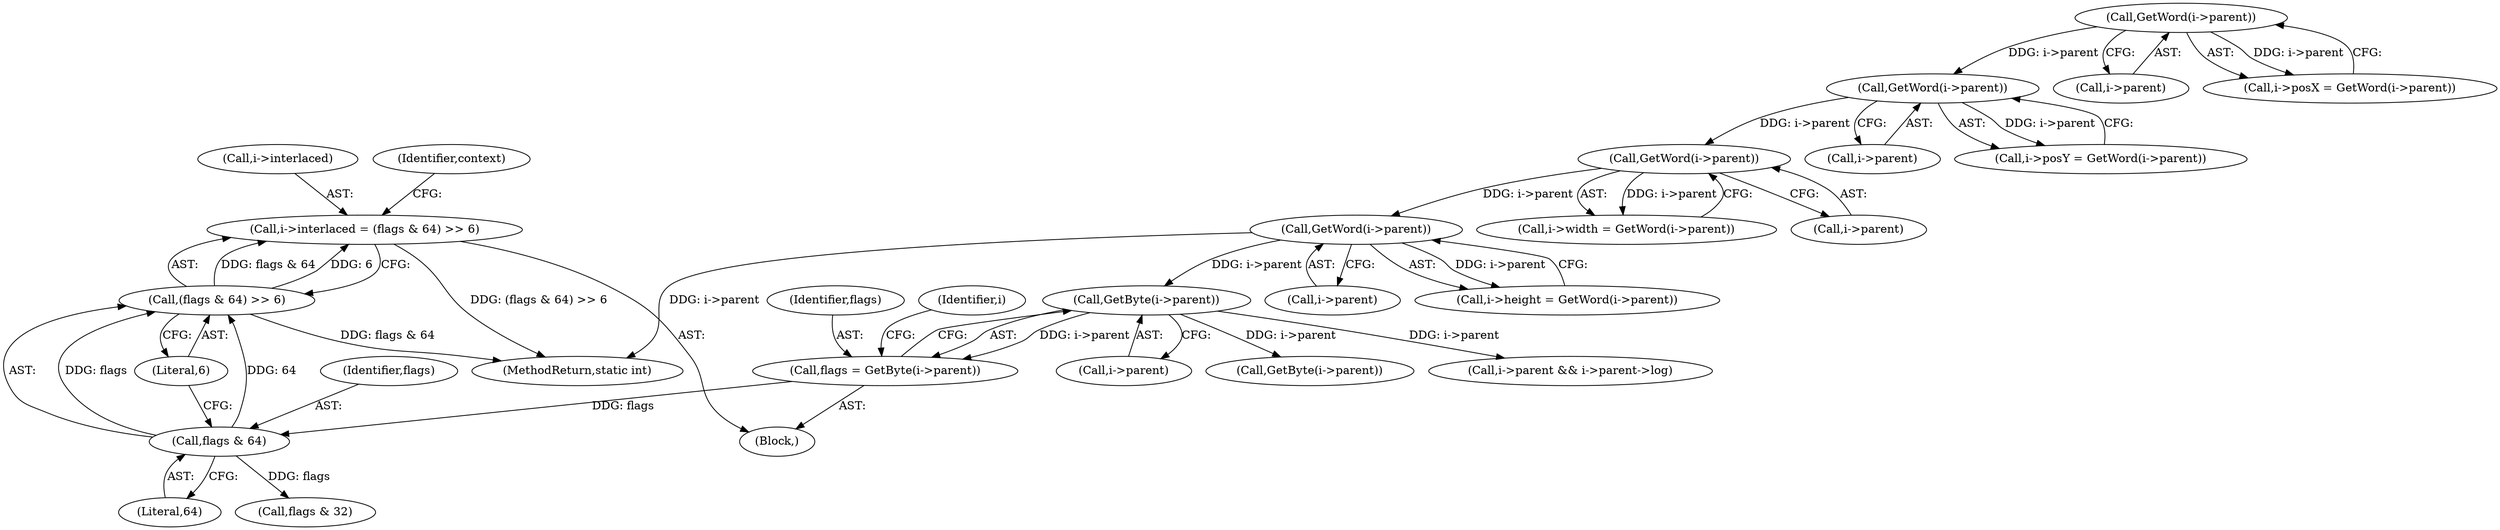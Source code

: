 digraph "0_ngiflib_cf429e0a2fe26b5f01ce0c8e9b79432e94509b6e@pointer" {
"1000383" [label="(Call,i->interlaced = (flags & 64) >> 6)"];
"1000387" [label="(Call,(flags & 64) >> 6)"];
"1000388" [label="(Call,flags & 64)"];
"1000377" [label="(Call,flags = GetByte(i->parent))"];
"1000379" [label="(Call,GetByte(i->parent))"];
"1000189" [label="(Call,GetWord(i->parent))"];
"1000181" [label="(Call,GetWord(i->parent))"];
"1000173" [label="(Call,GetWord(i->parent))"];
"1000165" [label="(Call,GetWord(i->parent))"];
"1000936" [label="(MethodReturn,static int)"];
"1000165" [label="(Call,GetWord(i->parent))"];
"1000174" [label="(Call,i->parent)"];
"1000378" [label="(Identifier,flags)"];
"1000380" [label="(Call,i->parent)"];
"1000166" [label="(Call,i->parent)"];
"1000391" [label="(Literal,6)"];
"1000387" [label="(Call,(flags & 64) >> 6)"];
"1000130" [label="(Block,)"];
"1000190" [label="(Call,i->parent)"];
"1000189" [label="(Call,GetWord(i->parent))"];
"1000384" [label="(Call,i->interlaced)"];
"1000173" [label="(Call,GetWord(i->parent))"];
"1000390" [label="(Literal,64)"];
"1000394" [label="(Identifier,context)"];
"1000169" [label="(Call,i->posY = GetWord(i->parent))"];
"1000185" [label="(Call,i->height = GetWord(i->parent))"];
"1000177" [label="(Call,i->width = GetWord(i->parent))"];
"1000388" [label="(Call,flags & 64)"];
"1000389" [label="(Identifier,flags)"];
"1000182" [label="(Call,i->parent)"];
"1000379" [label="(Call,GetByte(i->parent))"];
"1000407" [label="(Call,flags & 32)"];
"1000377" [label="(Call,flags = GetByte(i->parent))"];
"1000181" [label="(Call,GetWord(i->parent))"];
"1000555" [label="(Call,GetByte(i->parent))"];
"1000385" [label="(Identifier,i)"];
"1000435" [label="(Call,i->parent && i->parent->log)"];
"1000383" [label="(Call,i->interlaced = (flags & 64) >> 6)"];
"1000161" [label="(Call,i->posX = GetWord(i->parent))"];
"1000383" -> "1000130"  [label="AST: "];
"1000383" -> "1000387"  [label="CFG: "];
"1000384" -> "1000383"  [label="AST: "];
"1000387" -> "1000383"  [label="AST: "];
"1000394" -> "1000383"  [label="CFG: "];
"1000383" -> "1000936"  [label="DDG: (flags & 64) >> 6"];
"1000387" -> "1000383"  [label="DDG: flags & 64"];
"1000387" -> "1000383"  [label="DDG: 6"];
"1000387" -> "1000391"  [label="CFG: "];
"1000388" -> "1000387"  [label="AST: "];
"1000391" -> "1000387"  [label="AST: "];
"1000387" -> "1000936"  [label="DDG: flags & 64"];
"1000388" -> "1000387"  [label="DDG: flags"];
"1000388" -> "1000387"  [label="DDG: 64"];
"1000388" -> "1000390"  [label="CFG: "];
"1000389" -> "1000388"  [label="AST: "];
"1000390" -> "1000388"  [label="AST: "];
"1000391" -> "1000388"  [label="CFG: "];
"1000377" -> "1000388"  [label="DDG: flags"];
"1000388" -> "1000407"  [label="DDG: flags"];
"1000377" -> "1000130"  [label="AST: "];
"1000377" -> "1000379"  [label="CFG: "];
"1000378" -> "1000377"  [label="AST: "];
"1000379" -> "1000377"  [label="AST: "];
"1000385" -> "1000377"  [label="CFG: "];
"1000379" -> "1000377"  [label="DDG: i->parent"];
"1000379" -> "1000380"  [label="CFG: "];
"1000380" -> "1000379"  [label="AST: "];
"1000189" -> "1000379"  [label="DDG: i->parent"];
"1000379" -> "1000435"  [label="DDG: i->parent"];
"1000379" -> "1000555"  [label="DDG: i->parent"];
"1000189" -> "1000185"  [label="AST: "];
"1000189" -> "1000190"  [label="CFG: "];
"1000190" -> "1000189"  [label="AST: "];
"1000185" -> "1000189"  [label="CFG: "];
"1000189" -> "1000936"  [label="DDG: i->parent"];
"1000189" -> "1000185"  [label="DDG: i->parent"];
"1000181" -> "1000189"  [label="DDG: i->parent"];
"1000181" -> "1000177"  [label="AST: "];
"1000181" -> "1000182"  [label="CFG: "];
"1000182" -> "1000181"  [label="AST: "];
"1000177" -> "1000181"  [label="CFG: "];
"1000181" -> "1000177"  [label="DDG: i->parent"];
"1000173" -> "1000181"  [label="DDG: i->parent"];
"1000173" -> "1000169"  [label="AST: "];
"1000173" -> "1000174"  [label="CFG: "];
"1000174" -> "1000173"  [label="AST: "];
"1000169" -> "1000173"  [label="CFG: "];
"1000173" -> "1000169"  [label="DDG: i->parent"];
"1000165" -> "1000173"  [label="DDG: i->parent"];
"1000165" -> "1000161"  [label="AST: "];
"1000165" -> "1000166"  [label="CFG: "];
"1000166" -> "1000165"  [label="AST: "];
"1000161" -> "1000165"  [label="CFG: "];
"1000165" -> "1000161"  [label="DDG: i->parent"];
}
